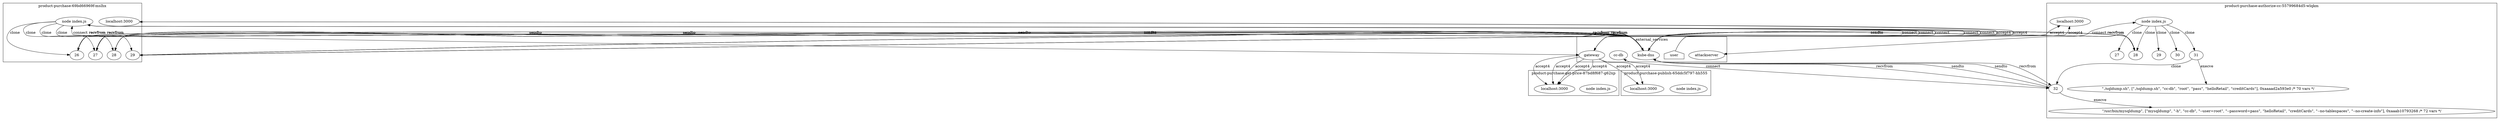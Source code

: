 digraph G {
	subgraph "cluster_ product-purchase-69bd66969f-mslhx " {
		label=" product-purchase-69bd66969f-mslhx "
		69974 [label="node index.js"]
		"product-purchase_localhost_3000" [label="localhost:3000"]
		"product-purchase_localhost_3000" [label="localhost:3000"]
		69974 -> 74153 [label=clone]
		69974 -> 74151 [label=clone]
		69974 -> 74159 [label=clone]
		69974 -> 74166 [label=clone]
		74153 [label=26]
		74151 [label=27]
		74159 [label=28]
		74166 [label=29]
	}
	subgraph "cluster_ product-purchase-get-price-87bd8f687-g62xp " {
		label=" product-purchase-get-price-87bd8f687-g62xp "
		70932 [label="node index.js"]
		"product-purchase-get-price_localhost_3000" [label="localhost:3000"]
		"product-purchase-get-price_localhost_3000" [label="localhost:3000"]
		"product-purchase-get-price_localhost_3000" [label="localhost:3000"]
		"product-purchase-get-price_localhost_3000" [label="localhost:3000"]
	}
	subgraph "cluster_ product-purchase-publish-65ddc5f797-hh555 " {
		label=" product-purchase-publish-65ddc5f797-hh555 "
		72246 [label="node index.js"]
		"product-purchase-publish_localhost_3000" [label="localhost:3000"]
		"product-purchase-publish_localhost_3000" [label="localhost:3000"]
	}
	subgraph "cluster_ product-purchase-authorize-cc-55799684d5-wlqkm " {
		label=" product-purchase-authorize-cc-55799684d5-wlqkm "
		73546 [label="node index.js"]
		"product-purchase-authorize-cc_localhost_3000" [label="localhost:3000"]
		"product-purchase-authorize-cc_localhost_3000" [label="localhost:3000"]
		73546 -> 75328 [label=clone]
		73546 -> 75326 [label=clone]
		73546 -> 75335 [label=clone]
		73546 -> 75343 [label=clone]
		73546 -> 75416 [label=clone]
		75328 [label=27]
		75326 [label=28]
		75335 [label=29]
		75343 [label=30]
		75416 [label=31]
		" product-purchase-authorize-cc-55799684d5-wlqkm _./sqldump.sh cc-db root pass helloRetail creditCards" [label="\"./sqldump.sh\", [\"./sqldump.sh\", \"cc-db\", \"root\", \"pass\", \"helloRetail\", \"creditCards\"], 0xaaaad2a593e0 /* 70 vars */"]
		75416 -> " product-purchase-authorize-cc-55799684d5-wlqkm _./sqldump.sh cc-db root pass helloRetail creditCards" [label=execve]
		75416 -> 75424 [label=clone]
		75424 [label=32]
		" product-purchase-authorize-cc-55799684d5-wlqkm _mysqldump -h cc-db --user=root --password=pass helloRetail creditCards --no-tablespaces --no-create-info" [label="\"/usr/bin/mysqldump\", [\"mysqldump\", \"-h\", \"cc-db\", \"--user=root\", \"--password=pass\", \"helloRetail\", \"creditCards\", \"--no-tablespaces\", \"--no-create-info\"], 0xaaab10793268 /* 72 vars */"]
		75424 -> " product-purchase-authorize-cc-55799684d5-wlqkm _mysqldump -h cc-db --user=root --password=pass helloRetail creditCards --no-tablespaces --no-create-info" [label=execve]
	}
	subgraph cluster_services {
		label=external_services
		user [shape=house]
		user -> "product-purchase_localhost_3000" [label=accept4]
		user -> "product-purchase_localhost_3000" [label=accept4]
		"10.107.89.58_8080" [label=gateway]
		69974 -> "10.107.89.58_8080" [label=connect dir=both]
		"10.107.89.58_8080" [label=gateway]
		69974 -> "10.107.89.58_8080" [label=connect dir=both]
		"10.107.89.58_8080" [label=gateway]
		69974 -> "10.107.89.58_8080" [label=connect dir=both]
		"10.107.89.58_8080" [label=gateway]
		69974 -> "10.107.89.58_8080" [label=connect dir=both]
		"10.107.89.58_8080" [label=gateway]
		69974 -> "10.107.89.58_8080" [label=connect dir=both]
		"10.107.89.58_8080" [label=gateway]
		69974 -> "10.107.89.58_8080" [label=connect dir=both]
		"10.96.0.10_53" [label="kube-dns"]
		74153 -> "10.96.0.10_53" [label=sendto]
		"10.96.0.10_53" [label="kube-dns"]
		74153 -> "10.96.0.10_53" [label=sendto]
		"10.96.0.10_53" [label="kube-dns"]
		"10.96.0.10_53" -> 74153 [label=recvfrom]
		"10.96.0.10_53" [label="kube-dns"]
		"10.96.0.10_53" -> 74153 [label=recvfrom]
		"10.96.0.10_53" [label="kube-dns"]
		74153 -> "10.96.0.10_53" [label=sendto]
		"10.96.0.10_53" [label="kube-dns"]
		74153 -> "10.96.0.10_53" [label=sendto]
		"10.96.0.10_53" [label="kube-dns"]
		"10.96.0.10_53" -> 74153 [label=recvfrom]
		"10.96.0.10_53" [label="kube-dns"]
		"10.96.0.10_53" -> 74153 [label=recvfrom]
		"10.96.0.10_53" [label="kube-dns"]
		74153 -> "10.96.0.10_53" [label=sendto]
		"10.96.0.10_53" [label="kube-dns"]
		74153 -> "10.96.0.10_53" [label=sendto]
		"10.96.0.10_53" [label="kube-dns"]
		"10.96.0.10_53" -> 74153 [label=recvfrom]
		"10.96.0.10_53" [label="kube-dns"]
		"10.96.0.10_53" -> 74153 [label=recvfrom]
		"10.96.0.10_53" [label="kube-dns"]
		74153 -> "10.96.0.10_53" [label=sendto]
		"10.96.0.10_53" [label="kube-dns"]
		74153 -> "10.96.0.10_53" [label=sendto]
		"10.96.0.10_53" [label="kube-dns"]
		"10.96.0.10_53" -> 74153 [label=recvfrom]
		"10.96.0.10_53" [label="kube-dns"]
		"10.96.0.10_53" -> 74153 [label=recvfrom]
		"10.96.0.10_53" [label="kube-dns"]
		74153 -> "10.96.0.10_53" [label=sendto]
		"10.96.0.10_53" [label="kube-dns"]
		74153 -> "10.96.0.10_53" [label=sendto]
		"10.96.0.10_53" [label="kube-dns"]
		"10.96.0.10_53" -> 74153 [label=recvfrom]
		"10.96.0.10_53" [label="kube-dns"]
		"10.96.0.10_53" -> 74153 [label=recvfrom]
		"10.96.0.10_53" [label="kube-dns"]
		74153 -> "10.96.0.10_53" [label=sendto]
		"10.96.0.10_53" [label="kube-dns"]
		74153 -> "10.96.0.10_53" [label=sendto]
		"10.96.0.10_53" [label="kube-dns"]
		"10.96.0.10_53" -> 74153 [label=recvfrom]
		"10.96.0.10_53" [label="kube-dns"]
		"10.96.0.10_53" -> 74153 [label=recvfrom]
		"10.96.0.10_53" [label="kube-dns"]
		74153 -> "10.96.0.10_53" [label=sendto]
		"10.96.0.10_53" [label="kube-dns"]
		74153 -> "10.96.0.10_53" [label=sendto]
		"10.96.0.10_53" [label="kube-dns"]
		"10.96.0.10_53" -> 74153 [label=recvfrom]
		"10.96.0.10_53" [label="kube-dns"]
		"10.96.0.10_53" -> 74153 [label=recvfrom]
		"10.96.0.10_53" [label="kube-dns"]
		74153 -> "10.96.0.10_53" [label=sendto]
		"10.96.0.10_53" [label="kube-dns"]
		74153 -> "10.96.0.10_53" [label=sendto]
		"10.96.0.10_53" [label="kube-dns"]
		"10.96.0.10_53" -> 74153 [label=recvfrom]
		"10.96.0.10_53" [label="kube-dns"]
		"10.96.0.10_53" -> 74153 [label=recvfrom]
		"10.96.0.10_53" [label="kube-dns"]
		74151 -> "10.96.0.10_53" [label=sendto]
		"10.96.0.10_53" [label="kube-dns"]
		74151 -> "10.96.0.10_53" [label=sendto]
		"10.96.0.10_53" [label="kube-dns"]
		"10.96.0.10_53" -> 74151 [label=recvfrom]
		"10.96.0.10_53" [label="kube-dns"]
		"10.96.0.10_53" -> 74151 [label=recvfrom]
		"10.96.0.10_53" [label="kube-dns"]
		74151 -> "10.96.0.10_53" [label=sendto]
		"10.96.0.10_53" [label="kube-dns"]
		74151 -> "10.96.0.10_53" [label=sendto]
		"10.96.0.10_53" [label="kube-dns"]
		"10.96.0.10_53" -> 74151 [label=recvfrom]
		"10.96.0.10_53" [label="kube-dns"]
		"10.96.0.10_53" -> 74151 [label=recvfrom]
		"10.96.0.10_53" [label="kube-dns"]
		74151 -> "10.96.0.10_53" [label=sendto]
		"10.96.0.10_53" [label="kube-dns"]
		74151 -> "10.96.0.10_53" [label=sendto]
		"10.96.0.10_53" [label="kube-dns"]
		"10.96.0.10_53" -> 74151 [label=recvfrom]
		"10.96.0.10_53" [label="kube-dns"]
		"10.96.0.10_53" -> 74151 [label=recvfrom]
		"10.96.0.10_53" [label="kube-dns"]
		74151 -> "10.96.0.10_53" [label=sendto]
		"10.96.0.10_53" [label="kube-dns"]
		74151 -> "10.96.0.10_53" [label=sendto]
		"10.96.0.10_53" [label="kube-dns"]
		"10.96.0.10_53" -> 74151 [label=recvfrom]
		"10.96.0.10_53" [label="kube-dns"]
		"10.96.0.10_53" -> 74151 [label=recvfrom]
		"10.96.0.10_53" [label="kube-dns"]
		74151 -> "10.96.0.10_53" [label=sendto]
		"10.96.0.10_53" [label="kube-dns"]
		74151 -> "10.96.0.10_53" [label=sendto]
		"10.96.0.10_53" [label="kube-dns"]
		"10.96.0.10_53" -> 74151 [label=recvfrom]
		"10.96.0.10_53" [label="kube-dns"]
		"10.96.0.10_53" -> 74151 [label=recvfrom]
		"10.96.0.10_53" [label="kube-dns"]
		74151 -> "10.96.0.10_53" [label=sendto]
		"10.96.0.10_53" [label="kube-dns"]
		74151 -> "10.96.0.10_53" [label=sendto]
		"10.96.0.10_53" [label="kube-dns"]
		"10.96.0.10_53" -> 74151 [label=recvfrom]
		"10.96.0.10_53" [label="kube-dns"]
		"10.96.0.10_53" -> 74151 [label=recvfrom]
		"10.96.0.10_53" [label="kube-dns"]
		74151 -> "10.96.0.10_53" [label=sendto]
		"10.96.0.10_53" [label="kube-dns"]
		74151 -> "10.96.0.10_53" [label=sendto]
		"10.96.0.10_53" [label="kube-dns"]
		"10.96.0.10_53" -> 74151 [label=recvfrom]
		"10.96.0.10_53" [label="kube-dns"]
		"10.96.0.10_53" -> 74151 [label=recvfrom]
		"10.96.0.10_53" [label="kube-dns"]
		74151 -> "10.96.0.10_53" [label=sendto]
		"10.96.0.10_53" [label="kube-dns"]
		74151 -> "10.96.0.10_53" [label=sendto]
		"10.96.0.10_53" [label="kube-dns"]
		"10.96.0.10_53" -> 74151 [label=recvfrom]
		"10.96.0.10_53" [label="kube-dns"]
		"10.96.0.10_53" -> 74151 [label=recvfrom]
		"10.96.0.10_53" [label="kube-dns"]
		74159 -> "10.96.0.10_53" [label=sendto]
		"10.96.0.10_53" [label="kube-dns"]
		74159 -> "10.96.0.10_53" [label=sendto]
		"10.96.0.10_53" [label="kube-dns"]
		"10.96.0.10_53" -> 74159 [label=recvfrom]
		"10.96.0.10_53" [label="kube-dns"]
		"10.96.0.10_53" -> 74159 [label=recvfrom]
		"10.96.0.10_53" [label="kube-dns"]
		74159 -> "10.96.0.10_53" [label=sendto]
		"10.96.0.10_53" [label="kube-dns"]
		74159 -> "10.96.0.10_53" [label=sendto]
		"10.96.0.10_53" [label="kube-dns"]
		"10.96.0.10_53" -> 74159 [label=recvfrom]
		"10.96.0.10_53" [label="kube-dns"]
		"10.96.0.10_53" -> 74159 [label=recvfrom]
		"10.96.0.10_53" [label="kube-dns"]
		74159 -> "10.96.0.10_53" [label=sendto]
		"10.96.0.10_53" [label="kube-dns"]
		74159 -> "10.96.0.10_53" [label=sendto]
		"10.96.0.10_53" [label="kube-dns"]
		"10.96.0.10_53" -> 74159 [label=recvfrom]
		"10.96.0.10_53" [label="kube-dns"]
		"10.96.0.10_53" -> 74159 [label=recvfrom]
		"10.96.0.10_53" [label="kube-dns"]
		74159 -> "10.96.0.10_53" [label=sendto]
		"10.96.0.10_53" [label="kube-dns"]
		74159 -> "10.96.0.10_53" [label=sendto]
		"10.96.0.10_53" [label="kube-dns"]
		"10.96.0.10_53" -> 74159 [label=recvfrom]
		"10.96.0.10_53" [label="kube-dns"]
		"10.96.0.10_53" -> 74159 [label=recvfrom]
		"10.96.0.10_53" [label="kube-dns"]
		74166 -> "10.96.0.10_53" [label=sendto]
		"10.96.0.10_53" [label="kube-dns"]
		74166 -> "10.96.0.10_53" [label=sendto]
		"10.96.0.10_53" [label="kube-dns"]
		"10.96.0.10_53" -> 74166 [label=recvfrom]
		"10.96.0.10_53" [label="kube-dns"]
		"10.96.0.10_53" -> 74166 [label=recvfrom]
		"10.96.0.10_53" [label="kube-dns"]
		74166 -> "10.96.0.10_53" [label=sendto]
		"10.96.0.10_53" [label="kube-dns"]
		74166 -> "10.96.0.10_53" [label=sendto]
		"10.96.0.10_53" [label="kube-dns"]
		"10.96.0.10_53" -> 74166 [label=recvfrom]
		"10.96.0.10_53" [label="kube-dns"]
		"10.96.0.10_53" -> 74166 [label=recvfrom]
		"10.96.0.10_53" [label="kube-dns"]
		74166 -> "10.96.0.10_53" [label=sendto]
		"10.96.0.10_53" [label="kube-dns"]
		74166 -> "10.96.0.10_53" [label=sendto]
		"10.96.0.10_53" [label="kube-dns"]
		"10.96.0.10_53" -> 74166 [label=recvfrom]
		"10.96.0.10_53" [label="kube-dns"]
		"10.96.0.10_53" -> 74166 [label=recvfrom]
		"10.96.0.10_53" [label="kube-dns"]
		74166 -> "10.96.0.10_53" [label=sendto]
		"10.96.0.10_53" [label="kube-dns"]
		74166 -> "10.96.0.10_53" [label=sendto]
		"10.96.0.10_53" [label="kube-dns"]
		"10.96.0.10_53" -> 74166 [label=recvfrom]
		"10.96.0.10_53" [label="kube-dns"]
		"10.96.0.10_53" -> 74166 [label=recvfrom]
		"10.107.89.58_8080" -> "product-purchase-get-price_localhost_3000" [label=accept4]
		"10.107.89.58_8080" -> "product-purchase-get-price_localhost_3000" [label=accept4]
		"10.107.89.58_8080" -> "product-purchase-get-price_localhost_3000" [label=accept4]
		"10.107.89.58_8080" -> "product-purchase-get-price_localhost_3000" [label=accept4]
		"10.107.89.58_8080" -> "product-purchase-publish_localhost_3000" [label=accept4]
		"10.107.89.58_8080" -> "product-purchase-publish_localhost_3000" [label=accept4]
		"10.107.89.58_8080" -> "product-purchase-authorize-cc_localhost_3000" [label=accept4]
		"10.107.89.58_8080" -> "product-purchase-authorize-cc_localhost_3000" [label=accept4]
		"10.100.145.177_8889" [label=attackserver]
		73546 -> "10.100.145.177_8889" [label=connect dir=both]
		"10.96.0.10_53" [label="kube-dns"]
		75326 -> "10.96.0.10_53" [label=sendto]
		"10.96.0.10_53" [label="kube-dns"]
		75326 -> "10.96.0.10_53" [label=sendto]
		"10.96.0.10_53" [label="kube-dns"]
		"10.96.0.10_53" -> 75326 [label=recvfrom]
		"10.96.0.10_53" [label="kube-dns"]
		"10.96.0.10_53" -> 75326 [label=recvfrom]
		"10.96.0.10_53" [label="kube-dns"]
		75326 -> "10.96.0.10_53" [label=sendto]
		"10.96.0.10_53" [label="kube-dns"]
		75326 -> "10.96.0.10_53" [label=sendto]
		"10.96.0.10_53" [label="kube-dns"]
		"10.96.0.10_53" -> 75326 [label=recvfrom]
		"10.96.0.10_53" [label="kube-dns"]
		"10.96.0.10_53" -> 75326 [label=recvfrom]
		"10.96.0.10_53" [label="kube-dns"]
		75326 -> "10.96.0.10_53" [label=sendto]
		"10.96.0.10_53" [label="kube-dns"]
		75326 -> "10.96.0.10_53" [label=sendto]
		"10.96.0.10_53" [label="kube-dns"]
		"10.96.0.10_53" -> 75326 [label=recvfrom]
		"10.96.0.10_53" [label="kube-dns"]
		"10.96.0.10_53" -> 75326 [label=recvfrom]
		"10.96.0.10_53" [label="kube-dns"]
		75326 -> "10.96.0.10_53" [label=sendto]
		"10.96.0.10_53" [label="kube-dns"]
		75326 -> "10.96.0.10_53" [label=sendto]
		"10.96.0.10_53" [label="kube-dns"]
		"10.96.0.10_53" -> 75326 [label=recvfrom]
		"10.96.0.10_53" [label="kube-dns"]
		"10.96.0.10_53" -> 75326 [label=recvfrom]
		"10.96.0.10_53" [label="kube-dns"]
		75424 -> "10.96.0.10_53" [label=sendto]
		"10.96.0.10_53" [label="kube-dns"]
		75424 -> "10.96.0.10_53" [label=sendto]
		"10.96.0.10_53" [label="kube-dns"]
		"10.96.0.10_53" -> 75424 [label=recvfrom]
		"10.96.0.10_53" [label="kube-dns"]
		"10.96.0.10_53" -> 75424 [label=recvfrom]
		"10.98.86.235_3306" [label="cc-db"]
		75424 -> "10.98.86.235_3306" [label=connect dir=both]
	}
}
